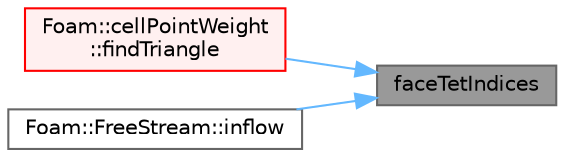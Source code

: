digraph "faceTetIndices"
{
 // LATEX_PDF_SIZE
  bgcolor="transparent";
  edge [fontname=Helvetica,fontsize=10,labelfontname=Helvetica,labelfontsize=10];
  node [fontname=Helvetica,fontsize=10,shape=box,height=0.2,width=0.4];
  rankdir="RL";
  Node1 [id="Node000001",label="faceTetIndices",height=0.2,width=0.4,color="gray40", fillcolor="grey60", style="filled", fontcolor="black",tooltip=" "];
  Node1 -> Node2 [id="edge1_Node000001_Node000002",dir="back",color="steelblue1",style="solid",tooltip=" "];
  Node2 [id="Node000002",label="Foam::cellPointWeight\l::findTriangle",height=0.2,width=0.4,color="red", fillcolor="#FFF0F0", style="filled",URL="$classFoam_1_1cellPointWeight.html#a20eb498d3295cd0297ddedb866e3cef9",tooltip=" "];
  Node1 -> Node4 [id="edge2_Node000001_Node000004",dir="back",color="steelblue1",style="solid",tooltip=" "];
  Node4 [id="Node000004",label="Foam::FreeStream::inflow",height=0.2,width=0.4,color="grey40", fillcolor="white", style="filled",URL="$classFoam_1_1FreeStream.html#a84e6a7b742df4fcb240fff3040770a0b",tooltip=" "];
}
